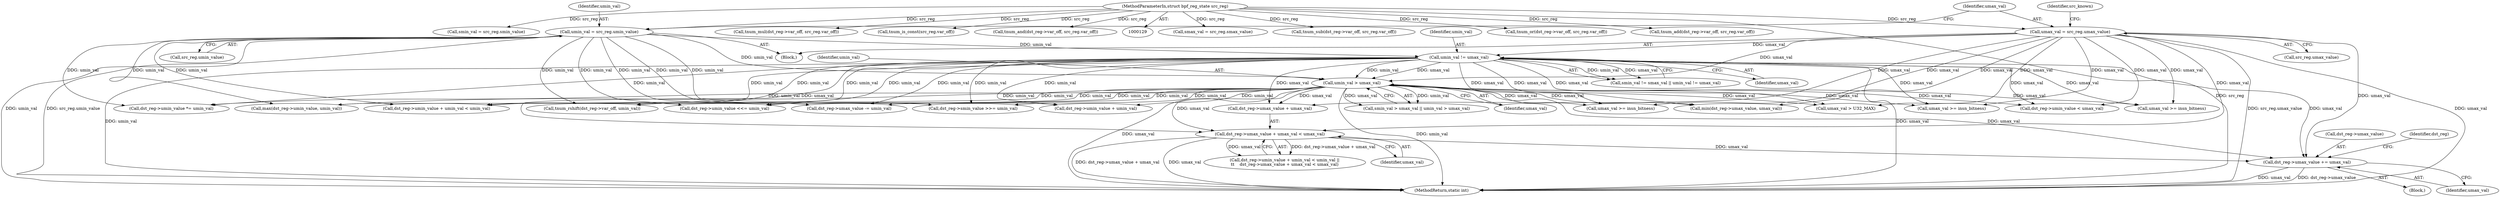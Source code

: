 digraph "0_linux_b799207e1e1816b09e7a5920fbb2d5fcf6edd681@pointer" {
"1000325" [label="(Call,dst_reg->umax_value += umax_val)"];
"1000300" [label="(Call,dst_reg->umax_value + umax_val < umax_val)"];
"1000192" [label="(Call,umax_val = src_reg.umax_value)"];
"1000133" [label="(MethodParameterIn,struct bpf_reg_state src_reg)"];
"1000224" [label="(Call,umin_val > umax_val)"];
"1000187" [label="(Call,umin_val = src_reg.umin_value)"];
"1000217" [label="(Call,umin_val != umax_val)"];
"1000693" [label="(Call,umax_val >= insn_bitness)"];
"1000379" [label="(Call,dst_reg->umin_value < umax_val)"];
"1000220" [label="(Call,smin_val > smax_val || umin_val > umax_val)"];
"1000306" [label="(Identifier,umax_val)"];
"1000189" [label="(Call,src_reg.umin_value)"];
"1000217" [label="(Call,umin_val != umax_val)"];
"1000751" [label="(Call,umax_val >= insn_bitness)"];
"1000193" [label="(Identifier,umax_val)"];
"1000182" [label="(Call,smax_val = src_reg.smax_value)"];
"1000402" [label="(Call,dst_reg->umax_value -= umin_val)"];
"1000325" [label="(Call,dst_reg->umax_value += umax_val)"];
"1000294" [label="(Call,dst_reg->umin_value + umin_val)"];
"1000293" [label="(Call,dst_reg->umin_value + umin_val < umin_val)"];
"1000301" [label="(Call,dst_reg->umax_value + umax_val)"];
"1000224" [label="(Call,umin_val > umax_val)"];
"1000551" [label="(Call,min(dst_reg->umax_value, umax_val))"];
"1000226" [label="(Identifier,umax_val)"];
"1000218" [label="(Identifier,umin_val)"];
"1000225" [label="(Identifier,umin_val)"];
"1000463" [label="(Call,dst_reg->umin_value *= umin_val)"];
"1000192" [label="(Call,umax_val = src_reg.umax_value)"];
"1000187" [label="(Call,umin_val = src_reg.umin_value)"];
"1000411" [label="(Call,tnum_sub(dst_reg->var_off, src_reg.var_off))"];
"1000631" [label="(Call,max(dst_reg->umin_value, umin_val))"];
"1000620" [label="(Call,tnum_or(dst_reg->var_off, src_reg.var_off))"];
"1000213" [label="(Call,smin_val != smax_val || umin_val != umax_val)"];
"1000219" [label="(Identifier,umax_val)"];
"1000334" [label="(Call,tnum_add(dst_reg->var_off, src_reg.var_off))"];
"1000177" [label="(Call,smin_val = src_reg.smin_value)"];
"1000776" [label="(Call,tnum_rshift(dst_reg->var_off, umin_val))"];
"1000449" [label="(Call,umax_val > U32_MAX)"];
"1000864" [label="(MethodReturn,static int)"];
"1000326" [label="(Call,dst_reg->umax_value)"];
"1000329" [label="(Identifier,umax_val)"];
"1000424" [label="(Call,tnum_mul(dst_reg->var_off, src_reg.var_off))"];
"1000807" [label="(Call,dst_reg->smin_value >>= umin_val)"];
"1000292" [label="(Call,dst_reg->umin_value + umin_val < umin_val ||\n\t\t    dst_reg->umax_value + umax_val < umax_val)"];
"1000199" [label="(Call,tnum_is_const(src_reg.var_off))"];
"1000319" [label="(Block,)"];
"1000332" [label="(Identifier,dst_reg)"];
"1000198" [label="(Identifier,src_known)"];
"1000194" [label="(Call,src_reg.umax_value)"];
"1000133" [label="(MethodParameterIn,struct bpf_reg_state src_reg)"];
"1000134" [label="(Block,)"];
"1000706" [label="(Call,dst_reg->umin_value <<= umin_val)"];
"1000796" [label="(Call,umax_val >= insn_bitness)"];
"1000188" [label="(Identifier,umin_val)"];
"1000300" [label="(Call,dst_reg->umax_value + umax_val < umax_val)"];
"1000531" [label="(Call,tnum_and(dst_reg->var_off, src_reg.var_off))"];
"1000325" -> "1000319"  [label="AST: "];
"1000325" -> "1000329"  [label="CFG: "];
"1000326" -> "1000325"  [label="AST: "];
"1000329" -> "1000325"  [label="AST: "];
"1000332" -> "1000325"  [label="CFG: "];
"1000325" -> "1000864"  [label="DDG: dst_reg->umax_value"];
"1000325" -> "1000864"  [label="DDG: umax_val"];
"1000300" -> "1000325"  [label="DDG: umax_val"];
"1000192" -> "1000325"  [label="DDG: umax_val"];
"1000224" -> "1000325"  [label="DDG: umax_val"];
"1000217" -> "1000325"  [label="DDG: umax_val"];
"1000300" -> "1000292"  [label="AST: "];
"1000300" -> "1000306"  [label="CFG: "];
"1000301" -> "1000300"  [label="AST: "];
"1000306" -> "1000300"  [label="AST: "];
"1000292" -> "1000300"  [label="CFG: "];
"1000300" -> "1000864"  [label="DDG: dst_reg->umax_value + umax_val"];
"1000300" -> "1000864"  [label="DDG: umax_val"];
"1000300" -> "1000292"  [label="DDG: dst_reg->umax_value + umax_val"];
"1000300" -> "1000292"  [label="DDG: umax_val"];
"1000192" -> "1000300"  [label="DDG: umax_val"];
"1000224" -> "1000300"  [label="DDG: umax_val"];
"1000217" -> "1000300"  [label="DDG: umax_val"];
"1000192" -> "1000134"  [label="AST: "];
"1000192" -> "1000194"  [label="CFG: "];
"1000193" -> "1000192"  [label="AST: "];
"1000194" -> "1000192"  [label="AST: "];
"1000198" -> "1000192"  [label="CFG: "];
"1000192" -> "1000864"  [label="DDG: src_reg.umax_value"];
"1000192" -> "1000864"  [label="DDG: umax_val"];
"1000133" -> "1000192"  [label="DDG: src_reg"];
"1000192" -> "1000217"  [label="DDG: umax_val"];
"1000192" -> "1000224"  [label="DDG: umax_val"];
"1000192" -> "1000301"  [label="DDG: umax_val"];
"1000192" -> "1000379"  [label="DDG: umax_val"];
"1000192" -> "1000449"  [label="DDG: umax_val"];
"1000192" -> "1000551"  [label="DDG: umax_val"];
"1000192" -> "1000693"  [label="DDG: umax_val"];
"1000192" -> "1000751"  [label="DDG: umax_val"];
"1000192" -> "1000796"  [label="DDG: umax_val"];
"1000133" -> "1000129"  [label="AST: "];
"1000133" -> "1000864"  [label="DDG: src_reg"];
"1000133" -> "1000177"  [label="DDG: src_reg"];
"1000133" -> "1000182"  [label="DDG: src_reg"];
"1000133" -> "1000187"  [label="DDG: src_reg"];
"1000133" -> "1000199"  [label="DDG: src_reg"];
"1000133" -> "1000334"  [label="DDG: src_reg"];
"1000133" -> "1000411"  [label="DDG: src_reg"];
"1000133" -> "1000424"  [label="DDG: src_reg"];
"1000133" -> "1000531"  [label="DDG: src_reg"];
"1000133" -> "1000620"  [label="DDG: src_reg"];
"1000224" -> "1000220"  [label="AST: "];
"1000224" -> "1000226"  [label="CFG: "];
"1000225" -> "1000224"  [label="AST: "];
"1000226" -> "1000224"  [label="AST: "];
"1000220" -> "1000224"  [label="CFG: "];
"1000224" -> "1000864"  [label="DDG: umin_val"];
"1000224" -> "1000864"  [label="DDG: umax_val"];
"1000224" -> "1000220"  [label="DDG: umin_val"];
"1000224" -> "1000220"  [label="DDG: umax_val"];
"1000187" -> "1000224"  [label="DDG: umin_val"];
"1000217" -> "1000224"  [label="DDG: umin_val"];
"1000217" -> "1000224"  [label="DDG: umax_val"];
"1000224" -> "1000293"  [label="DDG: umin_val"];
"1000224" -> "1000294"  [label="DDG: umin_val"];
"1000224" -> "1000301"  [label="DDG: umax_val"];
"1000224" -> "1000379"  [label="DDG: umax_val"];
"1000224" -> "1000402"  [label="DDG: umin_val"];
"1000224" -> "1000449"  [label="DDG: umax_val"];
"1000224" -> "1000463"  [label="DDG: umin_val"];
"1000224" -> "1000551"  [label="DDG: umax_val"];
"1000224" -> "1000631"  [label="DDG: umin_val"];
"1000224" -> "1000693"  [label="DDG: umax_val"];
"1000224" -> "1000706"  [label="DDG: umin_val"];
"1000224" -> "1000751"  [label="DDG: umax_val"];
"1000224" -> "1000776"  [label="DDG: umin_val"];
"1000224" -> "1000796"  [label="DDG: umax_val"];
"1000224" -> "1000807"  [label="DDG: umin_val"];
"1000187" -> "1000134"  [label="AST: "];
"1000187" -> "1000189"  [label="CFG: "];
"1000188" -> "1000187"  [label="AST: "];
"1000189" -> "1000187"  [label="AST: "];
"1000193" -> "1000187"  [label="CFG: "];
"1000187" -> "1000864"  [label="DDG: umin_val"];
"1000187" -> "1000864"  [label="DDG: src_reg.umin_value"];
"1000187" -> "1000217"  [label="DDG: umin_val"];
"1000187" -> "1000293"  [label="DDG: umin_val"];
"1000187" -> "1000294"  [label="DDG: umin_val"];
"1000187" -> "1000402"  [label="DDG: umin_val"];
"1000187" -> "1000463"  [label="DDG: umin_val"];
"1000187" -> "1000631"  [label="DDG: umin_val"];
"1000187" -> "1000706"  [label="DDG: umin_val"];
"1000187" -> "1000776"  [label="DDG: umin_val"];
"1000187" -> "1000807"  [label="DDG: umin_val"];
"1000217" -> "1000213"  [label="AST: "];
"1000217" -> "1000219"  [label="CFG: "];
"1000218" -> "1000217"  [label="AST: "];
"1000219" -> "1000217"  [label="AST: "];
"1000213" -> "1000217"  [label="CFG: "];
"1000217" -> "1000864"  [label="DDG: umax_val"];
"1000217" -> "1000864"  [label="DDG: umin_val"];
"1000217" -> "1000213"  [label="DDG: umin_val"];
"1000217" -> "1000213"  [label="DDG: umax_val"];
"1000217" -> "1000293"  [label="DDG: umin_val"];
"1000217" -> "1000294"  [label="DDG: umin_val"];
"1000217" -> "1000301"  [label="DDG: umax_val"];
"1000217" -> "1000379"  [label="DDG: umax_val"];
"1000217" -> "1000402"  [label="DDG: umin_val"];
"1000217" -> "1000449"  [label="DDG: umax_val"];
"1000217" -> "1000463"  [label="DDG: umin_val"];
"1000217" -> "1000551"  [label="DDG: umax_val"];
"1000217" -> "1000631"  [label="DDG: umin_val"];
"1000217" -> "1000693"  [label="DDG: umax_val"];
"1000217" -> "1000706"  [label="DDG: umin_val"];
"1000217" -> "1000751"  [label="DDG: umax_val"];
"1000217" -> "1000776"  [label="DDG: umin_val"];
"1000217" -> "1000796"  [label="DDG: umax_val"];
"1000217" -> "1000807"  [label="DDG: umin_val"];
}
